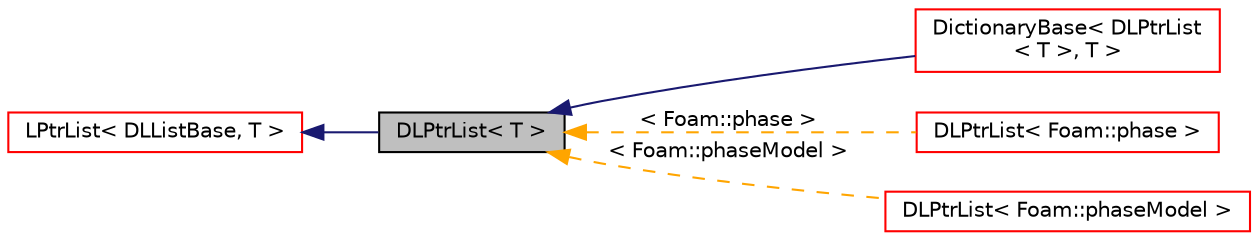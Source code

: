 digraph "DLPtrList&lt; T &gt;"
{
  bgcolor="transparent";
  edge [fontname="Helvetica",fontsize="10",labelfontname="Helvetica",labelfontsize="10"];
  node [fontname="Helvetica",fontsize="10",shape=record];
  rankdir="LR";
  Node1 [label="DLPtrList\< T \>",height=0.2,width=0.4,color="black", fillcolor="grey75", style="filled", fontcolor="black"];
  Node2 -> Node1 [dir="back",color="midnightblue",fontsize="10",style="solid",fontname="Helvetica"];
  Node2 [label="LPtrList\< DLListBase, T \>",height=0.2,width=0.4,color="red",URL="$a01411.html"];
  Node1 -> Node3 [dir="back",color="midnightblue",fontsize="10",style="solid",fontname="Helvetica"];
  Node3 [label="DictionaryBase\< DLPtrList\l\< T \>, T \>",height=0.2,width=0.4,color="red",URL="$a00531.html"];
  Node1 -> Node4 [dir="back",color="orange",fontsize="10",style="dashed",label=" \< Foam::phase \>" ,fontname="Helvetica"];
  Node4 [label="DLPtrList\< Foam::phase \>",height=0.2,width=0.4,color="red",URL="$a00580.html"];
  Node1 -> Node5 [dir="back",color="orange",fontsize="10",style="dashed",label=" \< Foam::phaseModel \>" ,fontname="Helvetica"];
  Node5 [label="DLPtrList\< Foam::phaseModel \>",height=0.2,width=0.4,color="red",URL="$a00580.html"];
}
